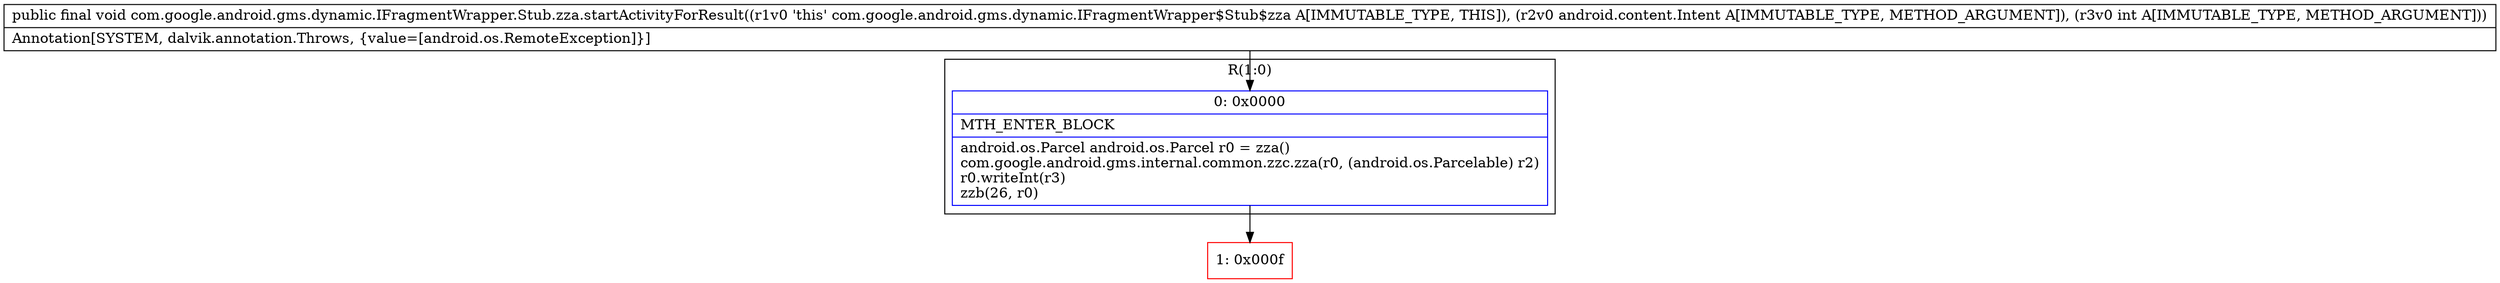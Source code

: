 digraph "CFG forcom.google.android.gms.dynamic.IFragmentWrapper.Stub.zza.startActivityForResult(Landroid\/content\/Intent;I)V" {
subgraph cluster_Region_1781466117 {
label = "R(1:0)";
node [shape=record,color=blue];
Node_0 [shape=record,label="{0\:\ 0x0000|MTH_ENTER_BLOCK\l|android.os.Parcel android.os.Parcel r0 = zza()\lcom.google.android.gms.internal.common.zzc.zza(r0, (android.os.Parcelable) r2)\lr0.writeInt(r3)\lzzb(26, r0)\l}"];
}
Node_1 [shape=record,color=red,label="{1\:\ 0x000f}"];
MethodNode[shape=record,label="{public final void com.google.android.gms.dynamic.IFragmentWrapper.Stub.zza.startActivityForResult((r1v0 'this' com.google.android.gms.dynamic.IFragmentWrapper$Stub$zza A[IMMUTABLE_TYPE, THIS]), (r2v0 android.content.Intent A[IMMUTABLE_TYPE, METHOD_ARGUMENT]), (r3v0 int A[IMMUTABLE_TYPE, METHOD_ARGUMENT]))  | Annotation[SYSTEM, dalvik.annotation.Throws, \{value=[android.os.RemoteException]\}]\l}"];
MethodNode -> Node_0;
Node_0 -> Node_1;
}

